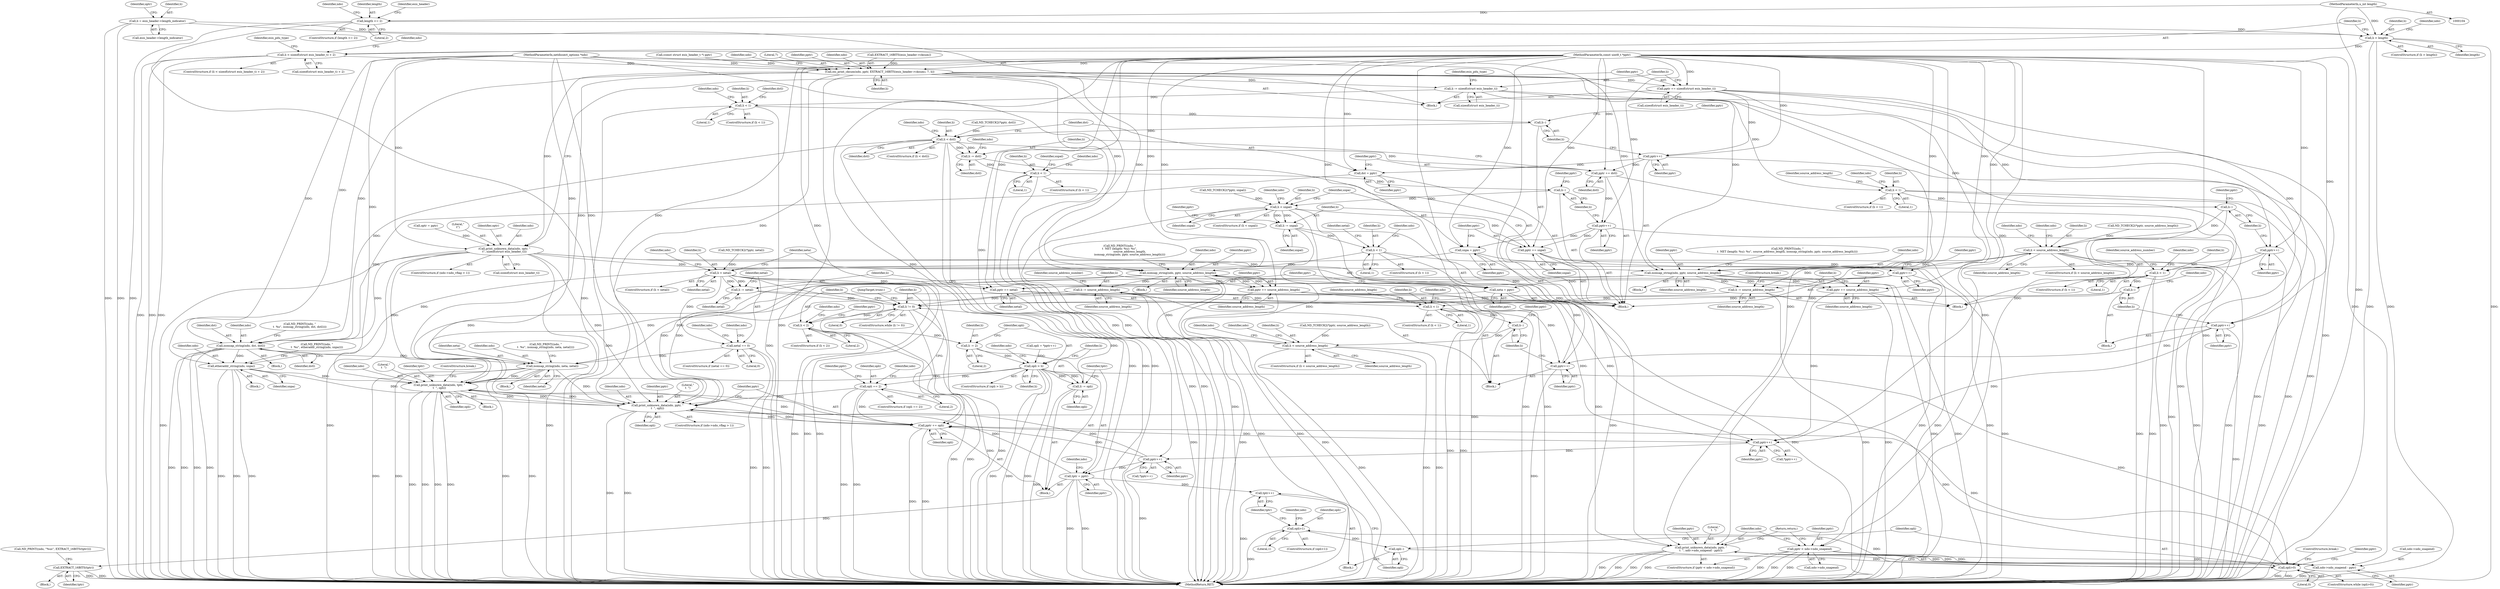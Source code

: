 digraph "1_tcpdump_c177cb3800a9a68d79b2812f0ffcb9479abd6eb8@API" {
"1000202" [label="(Call,li < sizeof(struct esis_header_t) + 2)"];
"1000188" [label="(Call,li > length)"];
"1000147" [label="(Call,li = esis_header->length_indicator)"];
"1000125" [label="(Call,length <= 2)"];
"1000107" [label="(MethodParameterIn,u_int length)"];
"1000310" [label="(Call,osi_print_cksum(ndo, pptr, EXTRACT_16BITS(esis_header->cksum), 7, li))"];
"1000336" [label="(Call,print_unknown_data(ndo, optr, \"\n\t\", sizeof(struct esis_header_t)))"];
"1000410" [label="(Call,isonsap_string(ndo, dst, dstl))"];
"1000509" [label="(Call,etheraddr_string(ndo, snpa))"];
"1000823" [label="(Call,print_unknown_data(ndo, tptr, \"\n\t  \", opli))"];
"1000835" [label="(Call,print_unknown_data(ndo, pptr, \"\n\t  \", opli))"];
"1000840" [label="(Call,pptr += opli)"];
"1000715" [label="(Call,pptr++)"];
"1000720" [label="(Call,pptr++)"];
"1000740" [label="(Call,tptr = pptr)"];
"1000774" [label="(Call,EXTRACT_16BITS(tptr))"];
"1000812" [label="(Call,tptr++)"];
"1000518" [label="(Call,isonsap_string(ndo, neta, netal))"];
"1000598" [label="(Call,isonsap_string(ndo, pptr, source_address_length))"];
"1000602" [label="(Call,pptr += source_address_length)"];
"1000573" [label="(Call,pptr++)"];
"1000605" [label="(Call,li -= source_address_length)"];
"1000560" [label="(Call,li < 1)"];
"1000575" [label="(Call,li--)"];
"1000582" [label="(Call,li < source_address_length)"];
"1000691" [label="(Call,li != 0)"];
"1000699" [label="(Call,li < 2)"];
"1000722" [label="(Call,li -= 2)"];
"1000726" [label="(Call,opli > li)"];
"1000737" [label="(Call,li -= opli)"];
"1000761" [label="(Call,opli == 2)"];
"1000784" [label="(Call,opli>0)"];
"1000805" [label="(Call,opli>1)"];
"1000814" [label="(Call,opli--)"];
"1000655" [label="(Call,isonsap_string(ndo, pptr, source_address_length))"];
"1000659" [label="(Call,pptr += source_address_length)"];
"1000662" [label="(Call,li -= source_address_length)"];
"1000680" [label="(Call,print_unknown_data(ndo, pptr, \"\n\t  \", ndo->ndo_snapend - pptr))"];
"1000342" [label="(Call,pptr += sizeof(struct esis_header_t))"];
"1000378" [label="(Call,pptr++)"];
"1000396" [label="(Call,dst = pptr)"];
"1000399" [label="(Call,pptr += dstl)"];
"1000431" [label="(Call,pptr++)"];
"1000449" [label="(Call,snpa = pptr)"];
"1000452" [label="(Call,pptr += snpal)"];
"1000475" [label="(Call,pptr++)"];
"1000491" [label="(Call,neta = pptr)"];
"1000494" [label="(Call,pptr += netal)"];
"1000541" [label="(Call,pptr++)"];
"1000630" [label="(Call,pptr++)"];
"1000675" [label="(Call,pptr < ndo->ndo_snapend)"];
"1000684" [label="(Call,ndo->ndo_snapend - pptr)"];
"1000346" [label="(Call,li -= sizeof(struct esis_header_t))"];
"1000365" [label="(Call,li < 1)"];
"1000380" [label="(Call,li--)"];
"1000387" [label="(Call,li < dstl)"];
"1000402" [label="(Call,li -= dstl)"];
"1000418" [label="(Call,li < 1)"];
"1000433" [label="(Call,li--)"];
"1000440" [label="(Call,li < snpal)"];
"1000455" [label="(Call,li -= snpal)"];
"1000462" [label="(Call,li < 1)"];
"1000482" [label="(Call,li < netal)"];
"1000497" [label="(Call,li -= netal)"];
"1000501" [label="(Call,netal == 0)"];
"1000528" [label="(Call,li < 1)"];
"1000543" [label="(Call,li--)"];
"1000617" [label="(Call,li < 1)"];
"1000632" [label="(Call,li--)"];
"1000639" [label="(Call,li < source_address_length)"];
"1000481" [label="(ControlStructure,if (li < netal))"];
"1000783" [label="(ControlStructure,while (opli>0))"];
"1000503" [label="(Literal,0)"];
"1000451" [label="(Identifier,pptr)"];
"1000513" [label="(Call,ND_PRINT((ndo, \"\n\t  %s\", isonsap_string(ndo, neta, netal))))"];
"1000664" [label="(Identifier,source_address_length)"];
"1000400" [label="(Identifier,pptr)"];
"1000371" [label="(Identifier,ndo)"];
"1000125" [label="(Call,length <= 2)"];
"1000805" [label="(Call,opli>1)"];
"1000710" [label="(Identifier,pptr)"];
"1000721" [label="(Identifier,pptr)"];
"1000202" [label="(Call,li < sizeof(struct esis_header_t) + 2)"];
"1000598" [label="(Call,isonsap_string(ndo, pptr, source_address_length))"];
"1000538" [label="(Identifier,source_address_number)"];
"1000632" [label="(Call,li--)"];
"1000653" [label="(Block,)"];
"1000420" [label="(Literal,1)"];
"1000816" [label="(ControlStructure,break;)"];
"1000433" [label="(Call,li--)"];
"1000714" [label="(Call,*pptr++)"];
"1000665" [label="(ControlStructure,break;)"];
"1000705" [label="(Identifier,ndo)"];
"1000397" [label="(Identifier,dst)"];
"1000603" [label="(Identifier,pptr)"];
"1000336" [label="(Call,print_unknown_data(ndo, optr, \"\n\t\", sizeof(struct esis_header_t)))"];
"1000492" [label="(Identifier,neta)"];
"1000389" [label="(Identifier,dstl)"];
"1000616" [label="(ControlStructure,if (li < 1))"];
"1000354" [label="(Block,)"];
"1000498" [label="(Identifier,li)"];
"1000769" [label="(Call,ND_PRINT((ndo, \"%us\", EXTRACT_16BITS(tptr))))"];
"1000187" [label="(ControlStructure,if (li > length))"];
"1000432" [label="(Identifier,pptr)"];
"1000541" [label="(Call,pptr++)"];
"1000147" [label="(Call,li = esis_header->length_indicator)"];
"1000231" [label="(Identifier,esis_pdu_type)"];
"1000715" [label="(Call,pptr++)"];
"1000495" [label="(Identifier,pptr)"];
"1000417" [label="(ControlStructure,if (li < 1))"];
"1000827" [label="(Identifier,opli)"];
"1000606" [label="(Identifier,li)"];
"1000510" [label="(Identifier,ndo)"];
"1000836" [label="(Identifier,ndo)"];
"1000784" [label="(Call,opli>0)"];
"1000398" [label="(Identifier,pptr)"];
"1000839" [label="(Identifier,opli)"];
"1000457" [label="(Identifier,snpal)"];
"1000515" [label="(Identifier,ndo)"];
"1000636" [label="(Identifier,pptr)"];
"1000689" [label="(Return,return;)"];
"1000640" [label="(Identifier,li)"];
"1000685" [label="(Call,ndo->ndo_snapend)"];
"1000203" [label="(Identifier,li)"];
"1000845" [label="(MethodReturn,RET)"];
"1000449" [label="(Call,snpa = pptr)"];
"1000824" [label="(Identifier,ndo)"];
"1000591" [label="(Call,ND_PRINT((ndo, \"\n\t  NET (length: %u): %s\",\n                       source_address_length,\n                       isonsap_string(ndo, pptr, source_address_length))))"];
"1000588" [label="(Identifier,ndo)"];
"1000599" [label="(Identifier,ndo)"];
"1000774" [label="(Call,EXTRACT_16BITS(tptr))"];
"1000725" [label="(ControlStructure,if (opli > li))"];
"1000790" [label="(Identifier,pptr)"];
"1000190" [label="(Identifier,length)"];
"1000738" [label="(Identifier,li)"];
"1000386" [label="(ControlStructure,if (li < dstl))"];
"1000140" [label="(Identifier,esis_header)"];
"1000658" [label="(Identifier,source_address_length)"];
"1000506" [label="(Identifier,ndo)"];
"1000339" [label="(Literal,\"\n\t\")"];
"1000638" [label="(ControlStructure,if (li < source_address_length))"];
"1000318" [label="(Identifier,li)"];
"1000507" [label="(Block,)"];
"1000342" [label="(Call,pptr += sizeof(struct esis_header_t))"];
"1000312" [label="(Identifier,pptr)"];
"1000657" [label="(Identifier,pptr)"];
"1000456" [label="(Identifier,li)"];
"1000694" [label="(Block,)"];
"1000593" [label="(Identifier,ndo)"];
"1000106" [label="(MethodParameterIn,const uint8_t *pptr)"];
"1000659" [label="(Call,pptr += source_address_length)"];
"1000460" [label="(Identifier,pptr)"];
"1000516" [label="(Block,)"];
"1000772" [label="(Block,)"];
"1000534" [label="(Identifier,ndo)"];
"1000826" [label="(Literal,\"\n\t  \")"];
"1000596" [label="(Block,)"];
"1000189" [label="(Identifier,li)"];
"1000813" [label="(Identifier,tptr)"];
"1000494" [label="(Call,pptr += netal)"];
"1000662" [label="(Call,li -= source_address_length)"];
"1000843" [label="(JumpTarget,trunc:)"];
"1000674" [label="(ControlStructure,if (pptr < ndo->ndo_snapend))"];
"1000404" [label="(Identifier,dstl)"];
"1000518" [label="(Call,isonsap_string(ndo, neta, netal))"];
"1000511" [label="(Identifier,snpa)"];
"1000346" [label="(Call,li -= sizeof(struct esis_header_t))"];
"1000719" [label="(Call,*pptr++)"];
"1000579" [label="(Identifier,pptr)"];
"1000722" [label="(Call,li -= 2)"];
"1000453" [label="(Identifier,pptr)"];
"1000493" [label="(Identifier,pptr)"];
"1000761" [label="(Call,opli == 2)"];
"1000365" [label="(Call,li < 1)"];
"1000337" [label="(Identifier,ndo)"];
"1000698" [label="(ControlStructure,if (li < 2))"];
"1000842" [label="(Identifier,opli)"];
"1000547" [label="(Identifier,ndo)"];
"1000623" [label="(Identifier,ndo)"];
"1000152" [label="(Call,optr = pptr)"];
"1000634" [label="(Call,ND_TCHECK2(*pptr, source_address_length))"];
"1000561" [label="(Identifier,li)"];
"1000384" [label="(Identifier,pptr)"];
"1000410" [label="(Call,isonsap_string(ndo, dst, dstl))"];
"1000605" [label="(Call,li -= source_address_length)"];
"1000573" [label="(Call,pptr++)"];
"1000760" [label="(ControlStructure,if (opli == 2))"];
"1000737" [label="(Call,li -= opli)"];
"1000311" [label="(Identifier,ndo)"];
"1000810" [label="(Identifier,ndo)"];
"1000699" [label="(Call,li < 2)"];
"1000562" [label="(Literal,1)"];
"1000330" [label="(ControlStructure,if (ndo->ndo_vflag > 1))"];
"1000812" [label="(Call,tptr++)"];
"1000401" [label="(Identifier,dstl)"];
"1000393" [label="(Identifier,ndo)"];
"1000435" [label="(Call,ND_TCHECK2(*pptr, snpal))"];
"1000455" [label="(Call,li -= snpal)"];
"1000194" [label="(Identifier,ndo)"];
"1000723" [label="(Identifier,li)"];
"1000575" [label="(Call,li--)"];
"1000543" [label="(Call,li--)"];
"1000779" [label="(Identifier,ndo)"];
"1000559" [label="(ControlStructure,if (li < 1))"];
"1000630" [label="(Call,pptr++)"];
"1000684" [label="(Call,ndo->ndo_snapend - pptr)"];
"1000807" [label="(Literal,1)"];
"1000609" [label="(Identifier,source_address_number)"];
"1000412" [label="(Identifier,dst)"];
"1000450" [label="(Identifier,snpa)"];
"1000837" [label="(Identifier,pptr)"];
"1000786" [label="(Literal,0)"];
"1000344" [label="(Call,sizeof(struct esis_header_t))"];
"1000680" [label="(Call,print_unknown_data(ndo, pptr, \"\n\t  \", ndo->ndo_snapend - pptr))"];
"1000388" [label="(Identifier,li)"];
"1000442" [label="(Identifier,snpal)"];
"1000446" [label="(Identifier,ndo)"];
"1000408" [label="(Block,)"];
"1000347" [label="(Identifier,li)"];
"1000381" [label="(Identifier,li)"];
"1000107" [label="(MethodParameterIn,u_int length)"];
"1000631" [label="(Identifier,pptr)"];
"1000716" [label="(Identifier,pptr)"];
"1000529" [label="(Identifier,li)"];
"1000396" [label="(Call,dst = pptr)"];
"1000343" [label="(Identifier,pptr)"];
"1000661" [label="(Identifier,source_address_length)"];
"1000521" [label="(Identifier,netal)"];
"1000663" [label="(Identifier,li)"];
"1000633" [label="(Identifier,li)"];
"1000527" [label="(ControlStructure,if (li < 1))"];
"1000105" [label="(MethodParameterIn,netdissect_options *ndo)"];
"1000581" [label="(ControlStructure,if (li < source_address_length))"];
"1000600" [label="(Identifier,pptr)"];
"1000726" [label="(Call,opli > li)"];
"1000601" [label="(Identifier,source_address_length)"];
"1000700" [label="(Identifier,li)"];
"1000366" [label="(Identifier,li)"];
"1000584" [label="(Identifier,source_address_length)"];
"1000785" [label="(Identifier,opli)"];
"1000835" [label="(Call,print_unknown_data(ndo, pptr, \"\n\t  \", opli))"];
"1000131" [label="(Identifier,ndo)"];
"1000602" [label="(Call,pptr += source_address_length)"];
"1000476" [label="(Identifier,pptr)"];
"1000660" [label="(Identifier,pptr)"];
"1000806" [label="(Identifier,opli)"];
"1000682" [label="(Identifier,pptr)"];
"1000617" [label="(Call,li < 1)"];
"1000645" [label="(Identifier,ndo)"];
"1000411" [label="(Identifier,ndo)"];
"1000313" [label="(Call,EXTRACT_16BITS(esis_header->cksum))"];
"1000583" [label="(Identifier,li)"];
"1000348" [label="(Call,sizeof(struct esis_header_t))"];
"1000767" [label="(Identifier,pptr)"];
"1000814" [label="(Call,opli--)"];
"1000201" [label="(ControlStructure,if (li < sizeof(struct esis_header_t) + 2))"];
"1000204" [label="(Call,sizeof(struct esis_header_t) + 2)"];
"1000497" [label="(Call,li -= netal)"];
"1000502" [label="(Identifier,netal)"];
"1000520" [label="(Identifier,neta)"];
"1000758" [label="(Block,)"];
"1000310" [label="(Call,osi_print_cksum(ndo, pptr, EXTRACT_16BITS(esis_header->cksum), 7, li))"];
"1000607" [label="(Identifier,source_address_length)"];
"1000693" [label="(Literal,0)"];
"1000577" [label="(Call,ND_TCHECK2(*pptr, source_address_length))"];
"1000375" [label="(Identifier,dstl)"];
"1000141" [label="(Call,(const struct esis_header_t *) pptr)"];
"1000452" [label="(Call,pptr += snpal)"];
"1000188" [label="(Call,li > length)"];
"1000815" [label="(Identifier,opli)"];
"1000403" [label="(Identifier,li)"];
"1000454" [label="(Identifier,snpal)"];
"1000440" [label="(Call,li < snpal)"];
"1000378" [label="(Call,pptr++)"];
"1000618" [label="(Identifier,li)"];
"1000148" [label="(Identifier,li)"];
"1000501" [label="(Call,netal == 0)"];
"1000542" [label="(Identifier,pptr)"];
"1000675" [label="(Call,pptr < ndo->ndo_snapend)"];
"1000741" [label="(Identifier,tptr)"];
"1000351" [label="(Identifier,esis_pdu_type)"];
"1000823" [label="(Call,print_unknown_data(ndo, tptr, \"\n\t  \", opli))"];
"1000604" [label="(Identifier,source_address_length)"];
"1000364" [label="(ControlStructure,if (li < 1))"];
"1000555" [label="(Block,)"];
"1000650" [label="(Identifier,ndo)"];
"1000124" [label="(ControlStructure,if (length <= 2))"];
"1000463" [label="(Identifier,li)"];
"1000428" [label="(Identifier,snpal)"];
"1000641" [label="(Identifier,source_address_length)"];
"1000740" [label="(Call,tptr = pptr)"];
"1000434" [label="(Identifier,li)"];
"1000745" [label="(Identifier,ndo)"];
"1000321" [label="(Identifier,ndo)"];
"1000566" [label="(Identifier,ndo)"];
"1000402" [label="(Call,li -= dstl)"];
"1000399" [label="(Call,pptr += dstl)"];
"1000530" [label="(Literal,1)"];
"1000627" [label="(Identifier,source_address_length)"];
"1000727" [label="(Identifier,opli)"];
"1000544" [label="(Identifier,li)"];
"1000570" [label="(Identifier,source_address_length)"];
"1000841" [label="(Identifier,pptr)"];
"1000825" [label="(Identifier,tptr)"];
"1000387" [label="(Call,li < dstl)"];
"1000424" [label="(Identifier,ndo)"];
"1000468" [label="(Identifier,ndo)"];
"1000211" [label="(Identifier,ndo)"];
"1000367" [label="(Literal,1)"];
"1000418" [label="(Call,li < 1)"];
"1000437" [label="(Identifier,pptr)"];
"1000475" [label="(Call,pptr++)"];
"1000352" [label="(Block,)"];
"1000655" [label="(Call,isonsap_string(ndo, pptr, source_address_length))"];
"1000484" [label="(Identifier,netal)"];
"1000732" [label="(Identifier,ndo)"];
"1000472" [label="(Identifier,netal)"];
"1000519" [label="(Identifier,ndo)"];
"1000413" [label="(Identifier,dstl)"];
"1000739" [label="(Identifier,opli)"];
"1000108" [label="(Block,)"];
"1000491" [label="(Call,neta = pptr)"];
"1000692" [label="(Identifier,li)"];
"1000317" [label="(Literal,7)"];
"1000720" [label="(Call,pptr++)"];
"1000775" [label="(Identifier,tptr)"];
"1000560" [label="(Call,li < 1)"];
"1000728" [label="(Identifier,li)"];
"1000787" [label="(Block,)"];
"1000677" [label="(Call,ndo->ndo_snapend)"];
"1000379" [label="(Identifier,pptr)"];
"1000126" [label="(Identifier,length)"];
"1000612" [label="(Block,)"];
"1000153" [label="(Identifier,optr)"];
"1000804" [label="(ControlStructure,if (opli>1))"];
"1000681" [label="(Identifier,ndo)"];
"1000382" [label="(Call,ND_TCHECK2(*pptr, dstl))"];
"1000340" [label="(Call,sizeof(struct esis_header_t))"];
"1000500" [label="(ControlStructure,if (netal == 0))"];
"1000582" [label="(Call,li < source_address_length)"];
"1000338" [label="(Identifier,optr)"];
"1000840" [label="(Call,pptr += opli)"];
"1000574" [label="(Identifier,pptr)"];
"1000690" [label="(ControlStructure,while (li != 0))"];
"1000828" [label="(ControlStructure,break;)"];
"1000763" [label="(Literal,2)"];
"1000762" [label="(Identifier,opli)"];
"1000639" [label="(Call,li < source_address_length)"];
"1000483" [label="(Identifier,li)"];
"1000619" [label="(Literal,1)"];
"1000419" [label="(Identifier,li)"];
"1000648" [label="(Call,ND_PRINT((ndo, \"\n\t  NET (length: %u): %s\", source_address_length, isonsap_string(ndo, pptr, source_address_length))))"];
"1000380" [label="(Call,li--)"];
"1000509" [label="(Call,etheraddr_string(ndo, snpa))"];
"1000742" [label="(Identifier,pptr)"];
"1000683" [label="(Literal,\"\n\t  \")"];
"1000829" [label="(ControlStructure,if (ndo->ndo_vflag > 1))"];
"1000676" [label="(Identifier,pptr)"];
"1000407" [label="(Identifier,ndo)"];
"1000431" [label="(Call,pptr++)"];
"1000439" [label="(ControlStructure,if (li < snpal))"];
"1000441" [label="(Identifier,li)"];
"1000691" [label="(Call,li != 0)"];
"1000482" [label="(Call,li < netal)"];
"1000461" [label="(ControlStructure,if (li < 1))"];
"1000701" [label="(Literal,2)"];
"1000504" [label="(Call,ND_PRINT((ndo, \"\n\t  %s\", etheraddr_string(ndo, snpa))))"];
"1000405" [label="(Call,ND_PRINT((ndo, \"\n\t  %s\", isonsap_string(ndo, dst, dstl))))"];
"1000528" [label="(Call,li < 1)"];
"1000149" [label="(Call,esis_header->length_indicator)"];
"1000576" [label="(Identifier,li)"];
"1000479" [label="(Identifier,pptr)"];
"1000499" [label="(Identifier,netal)"];
"1000656" [label="(Identifier,ndo)"];
"1000688" [label="(Identifier,pptr)"];
"1000496" [label="(Identifier,netal)"];
"1000477" [label="(Call,ND_TCHECK2(*pptr, netal))"];
"1000464" [label="(Literal,1)"];
"1000488" [label="(Identifier,ndo)"];
"1000724" [label="(Literal,2)"];
"1000127" [label="(Literal,2)"];
"1000838" [label="(Literal,\"\n\t  \")"];
"1000462" [label="(Call,li < 1)"];
"1000717" [label="(Call,opli = *pptr++)"];
"1000202" -> "1000201"  [label="AST: "];
"1000202" -> "1000204"  [label="CFG: "];
"1000203" -> "1000202"  [label="AST: "];
"1000204" -> "1000202"  [label="AST: "];
"1000211" -> "1000202"  [label="CFG: "];
"1000231" -> "1000202"  [label="CFG: "];
"1000202" -> "1000845"  [label="DDG: "];
"1000202" -> "1000845"  [label="DDG: "];
"1000202" -> "1000845"  [label="DDG: "];
"1000188" -> "1000202"  [label="DDG: "];
"1000202" -> "1000310"  [label="DDG: "];
"1000188" -> "1000187"  [label="AST: "];
"1000188" -> "1000190"  [label="CFG: "];
"1000189" -> "1000188"  [label="AST: "];
"1000190" -> "1000188"  [label="AST: "];
"1000194" -> "1000188"  [label="CFG: "];
"1000203" -> "1000188"  [label="CFG: "];
"1000188" -> "1000845"  [label="DDG: "];
"1000188" -> "1000845"  [label="DDG: "];
"1000188" -> "1000845"  [label="DDG: "];
"1000147" -> "1000188"  [label="DDG: "];
"1000125" -> "1000188"  [label="DDG: "];
"1000107" -> "1000188"  [label="DDG: "];
"1000147" -> "1000108"  [label="AST: "];
"1000147" -> "1000149"  [label="CFG: "];
"1000148" -> "1000147"  [label="AST: "];
"1000149" -> "1000147"  [label="AST: "];
"1000153" -> "1000147"  [label="CFG: "];
"1000147" -> "1000845"  [label="DDG: "];
"1000147" -> "1000845"  [label="DDG: "];
"1000125" -> "1000124"  [label="AST: "];
"1000125" -> "1000127"  [label="CFG: "];
"1000126" -> "1000125"  [label="AST: "];
"1000127" -> "1000125"  [label="AST: "];
"1000131" -> "1000125"  [label="CFG: "];
"1000140" -> "1000125"  [label="CFG: "];
"1000125" -> "1000845"  [label="DDG: "];
"1000125" -> "1000845"  [label="DDG: "];
"1000107" -> "1000125"  [label="DDG: "];
"1000107" -> "1000104"  [label="AST: "];
"1000107" -> "1000845"  [label="DDG: "];
"1000310" -> "1000108"  [label="AST: "];
"1000310" -> "1000318"  [label="CFG: "];
"1000311" -> "1000310"  [label="AST: "];
"1000312" -> "1000310"  [label="AST: "];
"1000313" -> "1000310"  [label="AST: "];
"1000317" -> "1000310"  [label="AST: "];
"1000318" -> "1000310"  [label="AST: "];
"1000321" -> "1000310"  [label="CFG: "];
"1000310" -> "1000845"  [label="DDG: "];
"1000310" -> "1000845"  [label="DDG: "];
"1000310" -> "1000845"  [label="DDG: "];
"1000105" -> "1000310"  [label="DDG: "];
"1000106" -> "1000310"  [label="DDG: "];
"1000141" -> "1000310"  [label="DDG: "];
"1000313" -> "1000310"  [label="DDG: "];
"1000310" -> "1000336"  [label="DDG: "];
"1000310" -> "1000342"  [label="DDG: "];
"1000310" -> "1000346"  [label="DDG: "];
"1000310" -> "1000410"  [label="DDG: "];
"1000310" -> "1000598"  [label="DDG: "];
"1000310" -> "1000655"  [label="DDG: "];
"1000310" -> "1000680"  [label="DDG: "];
"1000310" -> "1000823"  [label="DDG: "];
"1000310" -> "1000835"  [label="DDG: "];
"1000336" -> "1000330"  [label="AST: "];
"1000336" -> "1000340"  [label="CFG: "];
"1000337" -> "1000336"  [label="AST: "];
"1000338" -> "1000336"  [label="AST: "];
"1000339" -> "1000336"  [label="AST: "];
"1000340" -> "1000336"  [label="AST: "];
"1000343" -> "1000336"  [label="CFG: "];
"1000336" -> "1000845"  [label="DDG: "];
"1000336" -> "1000845"  [label="DDG: "];
"1000336" -> "1000845"  [label="DDG: "];
"1000105" -> "1000336"  [label="DDG: "];
"1000152" -> "1000336"  [label="DDG: "];
"1000336" -> "1000410"  [label="DDG: "];
"1000336" -> "1000598"  [label="DDG: "];
"1000336" -> "1000655"  [label="DDG: "];
"1000336" -> "1000680"  [label="DDG: "];
"1000336" -> "1000823"  [label="DDG: "];
"1000336" -> "1000835"  [label="DDG: "];
"1000410" -> "1000408"  [label="AST: "];
"1000410" -> "1000413"  [label="CFG: "];
"1000411" -> "1000410"  [label="AST: "];
"1000412" -> "1000410"  [label="AST: "];
"1000413" -> "1000410"  [label="AST: "];
"1000405" -> "1000410"  [label="CFG: "];
"1000410" -> "1000845"  [label="DDG: "];
"1000410" -> "1000845"  [label="DDG: "];
"1000410" -> "1000845"  [label="DDG: "];
"1000410" -> "1000845"  [label="DDG: "];
"1000105" -> "1000410"  [label="DDG: "];
"1000396" -> "1000410"  [label="DDG: "];
"1000387" -> "1000410"  [label="DDG: "];
"1000410" -> "1000509"  [label="DDG: "];
"1000410" -> "1000518"  [label="DDG: "];
"1000509" -> "1000507"  [label="AST: "];
"1000509" -> "1000511"  [label="CFG: "];
"1000510" -> "1000509"  [label="AST: "];
"1000511" -> "1000509"  [label="AST: "];
"1000504" -> "1000509"  [label="CFG: "];
"1000509" -> "1000845"  [label="DDG: "];
"1000509" -> "1000845"  [label="DDG: "];
"1000509" -> "1000845"  [label="DDG: "];
"1000105" -> "1000509"  [label="DDG: "];
"1000449" -> "1000509"  [label="DDG: "];
"1000509" -> "1000823"  [label="DDG: "];
"1000509" -> "1000835"  [label="DDG: "];
"1000823" -> "1000758"  [label="AST: "];
"1000823" -> "1000827"  [label="CFG: "];
"1000824" -> "1000823"  [label="AST: "];
"1000825" -> "1000823"  [label="AST: "];
"1000826" -> "1000823"  [label="AST: "];
"1000827" -> "1000823"  [label="AST: "];
"1000828" -> "1000823"  [label="CFG: "];
"1000823" -> "1000845"  [label="DDG: "];
"1000823" -> "1000845"  [label="DDG: "];
"1000823" -> "1000845"  [label="DDG: "];
"1000823" -> "1000845"  [label="DDG: "];
"1000655" -> "1000823"  [label="DDG: "];
"1000598" -> "1000823"  [label="DDG: "];
"1000518" -> "1000823"  [label="DDG: "];
"1000835" -> "1000823"  [label="DDG: "];
"1000105" -> "1000823"  [label="DDG: "];
"1000740" -> "1000823"  [label="DDG: "];
"1000726" -> "1000823"  [label="DDG: "];
"1000823" -> "1000835"  [label="DDG: "];
"1000823" -> "1000835"  [label="DDG: "];
"1000823" -> "1000840"  [label="DDG: "];
"1000835" -> "1000829"  [label="AST: "];
"1000835" -> "1000839"  [label="CFG: "];
"1000836" -> "1000835"  [label="AST: "];
"1000837" -> "1000835"  [label="AST: "];
"1000838" -> "1000835"  [label="AST: "];
"1000839" -> "1000835"  [label="AST: "];
"1000841" -> "1000835"  [label="CFG: "];
"1000835" -> "1000845"  [label="DDG: "];
"1000835" -> "1000845"  [label="DDG: "];
"1000655" -> "1000835"  [label="DDG: "];
"1000598" -> "1000835"  [label="DDG: "];
"1000518" -> "1000835"  [label="DDG: "];
"1000105" -> "1000835"  [label="DDG: "];
"1000106" -> "1000835"  [label="DDG: "];
"1000720" -> "1000835"  [label="DDG: "];
"1000784" -> "1000835"  [label="DDG: "];
"1000761" -> "1000835"  [label="DDG: "];
"1000835" -> "1000840"  [label="DDG: "];
"1000835" -> "1000840"  [label="DDG: "];
"1000840" -> "1000694"  [label="AST: "];
"1000840" -> "1000842"  [label="CFG: "];
"1000841" -> "1000840"  [label="AST: "];
"1000842" -> "1000840"  [label="AST: "];
"1000692" -> "1000840"  [label="CFG: "];
"1000840" -> "1000845"  [label="DDG: "];
"1000840" -> "1000845"  [label="DDG: "];
"1000840" -> "1000715"  [label="DDG: "];
"1000784" -> "1000840"  [label="DDG: "];
"1000761" -> "1000840"  [label="DDG: "];
"1000106" -> "1000840"  [label="DDG: "];
"1000720" -> "1000840"  [label="DDG: "];
"1000715" -> "1000714"  [label="AST: "];
"1000715" -> "1000716"  [label="CFG: "];
"1000716" -> "1000715"  [label="AST: "];
"1000714" -> "1000715"  [label="CFG: "];
"1000659" -> "1000715"  [label="DDG: "];
"1000494" -> "1000715"  [label="DDG: "];
"1000541" -> "1000715"  [label="DDG: "];
"1000602" -> "1000715"  [label="DDG: "];
"1000106" -> "1000715"  [label="DDG: "];
"1000715" -> "1000720"  [label="DDG: "];
"1000720" -> "1000719"  [label="AST: "];
"1000720" -> "1000721"  [label="CFG: "];
"1000721" -> "1000720"  [label="AST: "];
"1000719" -> "1000720"  [label="CFG: "];
"1000720" -> "1000845"  [label="DDG: "];
"1000106" -> "1000720"  [label="DDG: "];
"1000720" -> "1000740"  [label="DDG: "];
"1000740" -> "1000694"  [label="AST: "];
"1000740" -> "1000742"  [label="CFG: "];
"1000741" -> "1000740"  [label="AST: "];
"1000742" -> "1000740"  [label="AST: "];
"1000745" -> "1000740"  [label="CFG: "];
"1000740" -> "1000845"  [label="DDG: "];
"1000740" -> "1000845"  [label="DDG: "];
"1000106" -> "1000740"  [label="DDG: "];
"1000740" -> "1000774"  [label="DDG: "];
"1000740" -> "1000812"  [label="DDG: "];
"1000774" -> "1000772"  [label="AST: "];
"1000774" -> "1000775"  [label="CFG: "];
"1000775" -> "1000774"  [label="AST: "];
"1000769" -> "1000774"  [label="CFG: "];
"1000774" -> "1000845"  [label="DDG: "];
"1000774" -> "1000845"  [label="DDG: "];
"1000812" -> "1000787"  [label="AST: "];
"1000812" -> "1000813"  [label="CFG: "];
"1000813" -> "1000812"  [label="AST: "];
"1000815" -> "1000812"  [label="CFG: "];
"1000812" -> "1000845"  [label="DDG: "];
"1000518" -> "1000516"  [label="AST: "];
"1000518" -> "1000521"  [label="CFG: "];
"1000519" -> "1000518"  [label="AST: "];
"1000520" -> "1000518"  [label="AST: "];
"1000521" -> "1000518"  [label="AST: "];
"1000513" -> "1000518"  [label="CFG: "];
"1000518" -> "1000845"  [label="DDG: "];
"1000518" -> "1000845"  [label="DDG: "];
"1000518" -> "1000845"  [label="DDG: "];
"1000518" -> "1000845"  [label="DDG: "];
"1000105" -> "1000518"  [label="DDG: "];
"1000491" -> "1000518"  [label="DDG: "];
"1000501" -> "1000518"  [label="DDG: "];
"1000598" -> "1000596"  [label="AST: "];
"1000598" -> "1000601"  [label="CFG: "];
"1000599" -> "1000598"  [label="AST: "];
"1000600" -> "1000598"  [label="AST: "];
"1000601" -> "1000598"  [label="AST: "];
"1000591" -> "1000598"  [label="CFG: "];
"1000598" -> "1000845"  [label="DDG: "];
"1000598" -> "1000845"  [label="DDG: "];
"1000105" -> "1000598"  [label="DDG: "];
"1000573" -> "1000598"  [label="DDG: "];
"1000106" -> "1000598"  [label="DDG: "];
"1000582" -> "1000598"  [label="DDG: "];
"1000598" -> "1000602"  [label="DDG: "];
"1000598" -> "1000602"  [label="DDG: "];
"1000598" -> "1000605"  [label="DDG: "];
"1000602" -> "1000555"  [label="AST: "];
"1000602" -> "1000604"  [label="CFG: "];
"1000603" -> "1000602"  [label="AST: "];
"1000604" -> "1000602"  [label="AST: "];
"1000606" -> "1000602"  [label="CFG: "];
"1000602" -> "1000845"  [label="DDG: "];
"1000602" -> "1000573"  [label="DDG: "];
"1000106" -> "1000602"  [label="DDG: "];
"1000573" -> "1000555"  [label="AST: "];
"1000573" -> "1000574"  [label="CFG: "];
"1000574" -> "1000573"  [label="AST: "];
"1000576" -> "1000573"  [label="CFG: "];
"1000573" -> "1000845"  [label="DDG: "];
"1000541" -> "1000573"  [label="DDG: "];
"1000106" -> "1000573"  [label="DDG: "];
"1000605" -> "1000555"  [label="AST: "];
"1000605" -> "1000607"  [label="CFG: "];
"1000606" -> "1000605"  [label="AST: "];
"1000607" -> "1000605"  [label="AST: "];
"1000609" -> "1000605"  [label="CFG: "];
"1000605" -> "1000845"  [label="DDG: "];
"1000605" -> "1000560"  [label="DDG: "];
"1000582" -> "1000605"  [label="DDG: "];
"1000605" -> "1000691"  [label="DDG: "];
"1000560" -> "1000559"  [label="AST: "];
"1000560" -> "1000562"  [label="CFG: "];
"1000561" -> "1000560"  [label="AST: "];
"1000562" -> "1000560"  [label="AST: "];
"1000566" -> "1000560"  [label="CFG: "];
"1000570" -> "1000560"  [label="CFG: "];
"1000560" -> "1000845"  [label="DDG: "];
"1000560" -> "1000845"  [label="DDG: "];
"1000543" -> "1000560"  [label="DDG: "];
"1000560" -> "1000575"  [label="DDG: "];
"1000575" -> "1000555"  [label="AST: "];
"1000575" -> "1000576"  [label="CFG: "];
"1000576" -> "1000575"  [label="AST: "];
"1000579" -> "1000575"  [label="CFG: "];
"1000575" -> "1000582"  [label="DDG: "];
"1000582" -> "1000581"  [label="AST: "];
"1000582" -> "1000584"  [label="CFG: "];
"1000583" -> "1000582"  [label="AST: "];
"1000584" -> "1000582"  [label="AST: "];
"1000588" -> "1000582"  [label="CFG: "];
"1000593" -> "1000582"  [label="CFG: "];
"1000582" -> "1000845"  [label="DDG: "];
"1000582" -> "1000845"  [label="DDG: "];
"1000582" -> "1000845"  [label="DDG: "];
"1000577" -> "1000582"  [label="DDG: "];
"1000691" -> "1000690"  [label="AST: "];
"1000691" -> "1000693"  [label="CFG: "];
"1000692" -> "1000691"  [label="AST: "];
"1000693" -> "1000691"  [label="AST: "];
"1000700" -> "1000691"  [label="CFG: "];
"1000843" -> "1000691"  [label="CFG: "];
"1000691" -> "1000845"  [label="DDG: "];
"1000691" -> "1000845"  [label="DDG: "];
"1000662" -> "1000691"  [label="DDG: "];
"1000497" -> "1000691"  [label="DDG: "];
"1000737" -> "1000691"  [label="DDG: "];
"1000543" -> "1000691"  [label="DDG: "];
"1000691" -> "1000699"  [label="DDG: "];
"1000699" -> "1000698"  [label="AST: "];
"1000699" -> "1000701"  [label="CFG: "];
"1000700" -> "1000699"  [label="AST: "];
"1000701" -> "1000699"  [label="AST: "];
"1000705" -> "1000699"  [label="CFG: "];
"1000710" -> "1000699"  [label="CFG: "];
"1000699" -> "1000845"  [label="DDG: "];
"1000699" -> "1000845"  [label="DDG: "];
"1000699" -> "1000722"  [label="DDG: "];
"1000722" -> "1000694"  [label="AST: "];
"1000722" -> "1000724"  [label="CFG: "];
"1000723" -> "1000722"  [label="AST: "];
"1000724" -> "1000722"  [label="AST: "];
"1000727" -> "1000722"  [label="CFG: "];
"1000722" -> "1000726"  [label="DDG: "];
"1000726" -> "1000725"  [label="AST: "];
"1000726" -> "1000728"  [label="CFG: "];
"1000727" -> "1000726"  [label="AST: "];
"1000728" -> "1000726"  [label="AST: "];
"1000732" -> "1000726"  [label="CFG: "];
"1000738" -> "1000726"  [label="CFG: "];
"1000726" -> "1000845"  [label="DDG: "];
"1000726" -> "1000845"  [label="DDG: "];
"1000726" -> "1000845"  [label="DDG: "];
"1000717" -> "1000726"  [label="DDG: "];
"1000726" -> "1000737"  [label="DDG: "];
"1000726" -> "1000737"  [label="DDG: "];
"1000726" -> "1000761"  [label="DDG: "];
"1000726" -> "1000784"  [label="DDG: "];
"1000737" -> "1000694"  [label="AST: "];
"1000737" -> "1000739"  [label="CFG: "];
"1000738" -> "1000737"  [label="AST: "];
"1000739" -> "1000737"  [label="AST: "];
"1000741" -> "1000737"  [label="CFG: "];
"1000737" -> "1000845"  [label="DDG: "];
"1000761" -> "1000760"  [label="AST: "];
"1000761" -> "1000763"  [label="CFG: "];
"1000762" -> "1000761"  [label="AST: "];
"1000763" -> "1000761"  [label="AST: "];
"1000767" -> "1000761"  [label="CFG: "];
"1000779" -> "1000761"  [label="CFG: "];
"1000761" -> "1000845"  [label="DDG: "];
"1000761" -> "1000845"  [label="DDG: "];
"1000784" -> "1000783"  [label="AST: "];
"1000784" -> "1000786"  [label="CFG: "];
"1000785" -> "1000784"  [label="AST: "];
"1000786" -> "1000784"  [label="AST: "];
"1000790" -> "1000784"  [label="CFG: "];
"1000816" -> "1000784"  [label="CFG: "];
"1000784" -> "1000845"  [label="DDG: "];
"1000784" -> "1000845"  [label="DDG: "];
"1000814" -> "1000784"  [label="DDG: "];
"1000784" -> "1000805"  [label="DDG: "];
"1000805" -> "1000804"  [label="AST: "];
"1000805" -> "1000807"  [label="CFG: "];
"1000806" -> "1000805"  [label="AST: "];
"1000807" -> "1000805"  [label="AST: "];
"1000810" -> "1000805"  [label="CFG: "];
"1000813" -> "1000805"  [label="CFG: "];
"1000805" -> "1000845"  [label="DDG: "];
"1000805" -> "1000814"  [label="DDG: "];
"1000814" -> "1000787"  [label="AST: "];
"1000814" -> "1000815"  [label="CFG: "];
"1000815" -> "1000814"  [label="AST: "];
"1000785" -> "1000814"  [label="CFG: "];
"1000655" -> "1000653"  [label="AST: "];
"1000655" -> "1000658"  [label="CFG: "];
"1000656" -> "1000655"  [label="AST: "];
"1000657" -> "1000655"  [label="AST: "];
"1000658" -> "1000655"  [label="AST: "];
"1000648" -> "1000655"  [label="CFG: "];
"1000655" -> "1000845"  [label="DDG: "];
"1000655" -> "1000845"  [label="DDG: "];
"1000105" -> "1000655"  [label="DDG: "];
"1000630" -> "1000655"  [label="DDG: "];
"1000106" -> "1000655"  [label="DDG: "];
"1000639" -> "1000655"  [label="DDG: "];
"1000655" -> "1000659"  [label="DDG: "];
"1000655" -> "1000659"  [label="DDG: "];
"1000655" -> "1000662"  [label="DDG: "];
"1000659" -> "1000612"  [label="AST: "];
"1000659" -> "1000661"  [label="CFG: "];
"1000660" -> "1000659"  [label="AST: "];
"1000661" -> "1000659"  [label="AST: "];
"1000663" -> "1000659"  [label="CFG: "];
"1000659" -> "1000845"  [label="DDG: "];
"1000106" -> "1000659"  [label="DDG: "];
"1000662" -> "1000612"  [label="AST: "];
"1000662" -> "1000664"  [label="CFG: "];
"1000663" -> "1000662"  [label="AST: "];
"1000664" -> "1000662"  [label="AST: "];
"1000665" -> "1000662"  [label="CFG: "];
"1000662" -> "1000845"  [label="DDG: "];
"1000639" -> "1000662"  [label="DDG: "];
"1000680" -> "1000674"  [label="AST: "];
"1000680" -> "1000684"  [label="CFG: "];
"1000681" -> "1000680"  [label="AST: "];
"1000682" -> "1000680"  [label="AST: "];
"1000683" -> "1000680"  [label="AST: "];
"1000684" -> "1000680"  [label="AST: "];
"1000689" -> "1000680"  [label="CFG: "];
"1000680" -> "1000845"  [label="DDG: "];
"1000680" -> "1000845"  [label="DDG: "];
"1000680" -> "1000845"  [label="DDG: "];
"1000680" -> "1000845"  [label="DDG: "];
"1000105" -> "1000680"  [label="DDG: "];
"1000684" -> "1000680"  [label="DDG: "];
"1000684" -> "1000680"  [label="DDG: "];
"1000106" -> "1000680"  [label="DDG: "];
"1000342" -> "1000108"  [label="AST: "];
"1000342" -> "1000344"  [label="CFG: "];
"1000343" -> "1000342"  [label="AST: "];
"1000344" -> "1000342"  [label="AST: "];
"1000347" -> "1000342"  [label="CFG: "];
"1000342" -> "1000845"  [label="DDG: "];
"1000106" -> "1000342"  [label="DDG: "];
"1000342" -> "1000378"  [label="DDG: "];
"1000342" -> "1000541"  [label="DDG: "];
"1000342" -> "1000630"  [label="DDG: "];
"1000342" -> "1000675"  [label="DDG: "];
"1000378" -> "1000354"  [label="AST: "];
"1000378" -> "1000379"  [label="CFG: "];
"1000379" -> "1000378"  [label="AST: "];
"1000381" -> "1000378"  [label="CFG: "];
"1000378" -> "1000845"  [label="DDG: "];
"1000106" -> "1000378"  [label="DDG: "];
"1000378" -> "1000396"  [label="DDG: "];
"1000378" -> "1000399"  [label="DDG: "];
"1000396" -> "1000354"  [label="AST: "];
"1000396" -> "1000398"  [label="CFG: "];
"1000397" -> "1000396"  [label="AST: "];
"1000398" -> "1000396"  [label="AST: "];
"1000400" -> "1000396"  [label="CFG: "];
"1000106" -> "1000396"  [label="DDG: "];
"1000399" -> "1000354"  [label="AST: "];
"1000399" -> "1000401"  [label="CFG: "];
"1000400" -> "1000399"  [label="AST: "];
"1000401" -> "1000399"  [label="AST: "];
"1000403" -> "1000399"  [label="CFG: "];
"1000399" -> "1000845"  [label="DDG: "];
"1000387" -> "1000399"  [label="DDG: "];
"1000106" -> "1000399"  [label="DDG: "];
"1000399" -> "1000431"  [label="DDG: "];
"1000431" -> "1000354"  [label="AST: "];
"1000431" -> "1000432"  [label="CFG: "];
"1000432" -> "1000431"  [label="AST: "];
"1000434" -> "1000431"  [label="CFG: "];
"1000431" -> "1000845"  [label="DDG: "];
"1000106" -> "1000431"  [label="DDG: "];
"1000431" -> "1000449"  [label="DDG: "];
"1000431" -> "1000452"  [label="DDG: "];
"1000449" -> "1000354"  [label="AST: "];
"1000449" -> "1000451"  [label="CFG: "];
"1000450" -> "1000449"  [label="AST: "];
"1000451" -> "1000449"  [label="AST: "];
"1000453" -> "1000449"  [label="CFG: "];
"1000449" -> "1000845"  [label="DDG: "];
"1000106" -> "1000449"  [label="DDG: "];
"1000452" -> "1000354"  [label="AST: "];
"1000452" -> "1000454"  [label="CFG: "];
"1000453" -> "1000452"  [label="AST: "];
"1000454" -> "1000452"  [label="AST: "];
"1000456" -> "1000452"  [label="CFG: "];
"1000452" -> "1000845"  [label="DDG: "];
"1000440" -> "1000452"  [label="DDG: "];
"1000106" -> "1000452"  [label="DDG: "];
"1000452" -> "1000475"  [label="DDG: "];
"1000475" -> "1000354"  [label="AST: "];
"1000475" -> "1000476"  [label="CFG: "];
"1000476" -> "1000475"  [label="AST: "];
"1000479" -> "1000475"  [label="CFG: "];
"1000475" -> "1000845"  [label="DDG: "];
"1000106" -> "1000475"  [label="DDG: "];
"1000475" -> "1000491"  [label="DDG: "];
"1000475" -> "1000494"  [label="DDG: "];
"1000491" -> "1000354"  [label="AST: "];
"1000491" -> "1000493"  [label="CFG: "];
"1000492" -> "1000491"  [label="AST: "];
"1000493" -> "1000491"  [label="AST: "];
"1000495" -> "1000491"  [label="CFG: "];
"1000491" -> "1000845"  [label="DDG: "];
"1000106" -> "1000491"  [label="DDG: "];
"1000494" -> "1000354"  [label="AST: "];
"1000494" -> "1000496"  [label="CFG: "];
"1000495" -> "1000494"  [label="AST: "];
"1000496" -> "1000494"  [label="AST: "];
"1000498" -> "1000494"  [label="CFG: "];
"1000494" -> "1000845"  [label="DDG: "];
"1000482" -> "1000494"  [label="DDG: "];
"1000106" -> "1000494"  [label="DDG: "];
"1000541" -> "1000352"  [label="AST: "];
"1000541" -> "1000542"  [label="CFG: "];
"1000542" -> "1000541"  [label="AST: "];
"1000544" -> "1000541"  [label="CFG: "];
"1000541" -> "1000845"  [label="DDG: "];
"1000106" -> "1000541"  [label="DDG: "];
"1000630" -> "1000612"  [label="AST: "];
"1000630" -> "1000631"  [label="CFG: "];
"1000631" -> "1000630"  [label="AST: "];
"1000633" -> "1000630"  [label="CFG: "];
"1000630" -> "1000845"  [label="DDG: "];
"1000106" -> "1000630"  [label="DDG: "];
"1000675" -> "1000674"  [label="AST: "];
"1000675" -> "1000677"  [label="CFG: "];
"1000676" -> "1000675"  [label="AST: "];
"1000677" -> "1000675"  [label="AST: "];
"1000681" -> "1000675"  [label="CFG: "];
"1000689" -> "1000675"  [label="CFG: "];
"1000675" -> "1000845"  [label="DDG: "];
"1000675" -> "1000845"  [label="DDG: "];
"1000675" -> "1000845"  [label="DDG: "];
"1000106" -> "1000675"  [label="DDG: "];
"1000675" -> "1000684"  [label="DDG: "];
"1000675" -> "1000684"  [label="DDG: "];
"1000684" -> "1000688"  [label="CFG: "];
"1000685" -> "1000684"  [label="AST: "];
"1000688" -> "1000684"  [label="AST: "];
"1000684" -> "1000845"  [label="DDG: "];
"1000106" -> "1000684"  [label="DDG: "];
"1000346" -> "1000108"  [label="AST: "];
"1000346" -> "1000348"  [label="CFG: "];
"1000347" -> "1000346"  [label="AST: "];
"1000348" -> "1000346"  [label="AST: "];
"1000351" -> "1000346"  [label="CFG: "];
"1000346" -> "1000845"  [label="DDG: "];
"1000346" -> "1000365"  [label="DDG: "];
"1000346" -> "1000528"  [label="DDG: "];
"1000346" -> "1000617"  [label="DDG: "];
"1000365" -> "1000364"  [label="AST: "];
"1000365" -> "1000367"  [label="CFG: "];
"1000366" -> "1000365"  [label="AST: "];
"1000367" -> "1000365"  [label="AST: "];
"1000371" -> "1000365"  [label="CFG: "];
"1000375" -> "1000365"  [label="CFG: "];
"1000365" -> "1000845"  [label="DDG: "];
"1000365" -> "1000845"  [label="DDG: "];
"1000365" -> "1000380"  [label="DDG: "];
"1000380" -> "1000354"  [label="AST: "];
"1000380" -> "1000381"  [label="CFG: "];
"1000381" -> "1000380"  [label="AST: "];
"1000384" -> "1000380"  [label="CFG: "];
"1000380" -> "1000387"  [label="DDG: "];
"1000387" -> "1000386"  [label="AST: "];
"1000387" -> "1000389"  [label="CFG: "];
"1000388" -> "1000387"  [label="AST: "];
"1000389" -> "1000387"  [label="AST: "];
"1000393" -> "1000387"  [label="CFG: "];
"1000397" -> "1000387"  [label="CFG: "];
"1000387" -> "1000845"  [label="DDG: "];
"1000387" -> "1000845"  [label="DDG: "];
"1000387" -> "1000845"  [label="DDG: "];
"1000382" -> "1000387"  [label="DDG: "];
"1000387" -> "1000402"  [label="DDG: "];
"1000387" -> "1000402"  [label="DDG: "];
"1000402" -> "1000354"  [label="AST: "];
"1000402" -> "1000404"  [label="CFG: "];
"1000403" -> "1000402"  [label="AST: "];
"1000404" -> "1000402"  [label="AST: "];
"1000407" -> "1000402"  [label="CFG: "];
"1000402" -> "1000418"  [label="DDG: "];
"1000418" -> "1000417"  [label="AST: "];
"1000418" -> "1000420"  [label="CFG: "];
"1000419" -> "1000418"  [label="AST: "];
"1000420" -> "1000418"  [label="AST: "];
"1000424" -> "1000418"  [label="CFG: "];
"1000428" -> "1000418"  [label="CFG: "];
"1000418" -> "1000845"  [label="DDG: "];
"1000418" -> "1000845"  [label="DDG: "];
"1000418" -> "1000433"  [label="DDG: "];
"1000433" -> "1000354"  [label="AST: "];
"1000433" -> "1000434"  [label="CFG: "];
"1000434" -> "1000433"  [label="AST: "];
"1000437" -> "1000433"  [label="CFG: "];
"1000433" -> "1000440"  [label="DDG: "];
"1000440" -> "1000439"  [label="AST: "];
"1000440" -> "1000442"  [label="CFG: "];
"1000441" -> "1000440"  [label="AST: "];
"1000442" -> "1000440"  [label="AST: "];
"1000446" -> "1000440"  [label="CFG: "];
"1000450" -> "1000440"  [label="CFG: "];
"1000440" -> "1000845"  [label="DDG: "];
"1000440" -> "1000845"  [label="DDG: "];
"1000440" -> "1000845"  [label="DDG: "];
"1000435" -> "1000440"  [label="DDG: "];
"1000440" -> "1000455"  [label="DDG: "];
"1000440" -> "1000455"  [label="DDG: "];
"1000455" -> "1000354"  [label="AST: "];
"1000455" -> "1000457"  [label="CFG: "];
"1000456" -> "1000455"  [label="AST: "];
"1000457" -> "1000455"  [label="AST: "];
"1000460" -> "1000455"  [label="CFG: "];
"1000455" -> "1000845"  [label="DDG: "];
"1000455" -> "1000462"  [label="DDG: "];
"1000462" -> "1000461"  [label="AST: "];
"1000462" -> "1000464"  [label="CFG: "];
"1000463" -> "1000462"  [label="AST: "];
"1000464" -> "1000462"  [label="AST: "];
"1000468" -> "1000462"  [label="CFG: "];
"1000472" -> "1000462"  [label="CFG: "];
"1000462" -> "1000845"  [label="DDG: "];
"1000462" -> "1000845"  [label="DDG: "];
"1000462" -> "1000482"  [label="DDG: "];
"1000482" -> "1000481"  [label="AST: "];
"1000482" -> "1000484"  [label="CFG: "];
"1000483" -> "1000482"  [label="AST: "];
"1000484" -> "1000482"  [label="AST: "];
"1000488" -> "1000482"  [label="CFG: "];
"1000492" -> "1000482"  [label="CFG: "];
"1000482" -> "1000845"  [label="DDG: "];
"1000482" -> "1000845"  [label="DDG: "];
"1000482" -> "1000845"  [label="DDG: "];
"1000477" -> "1000482"  [label="DDG: "];
"1000482" -> "1000497"  [label="DDG: "];
"1000482" -> "1000497"  [label="DDG: "];
"1000482" -> "1000501"  [label="DDG: "];
"1000497" -> "1000354"  [label="AST: "];
"1000497" -> "1000499"  [label="CFG: "];
"1000498" -> "1000497"  [label="AST: "];
"1000499" -> "1000497"  [label="AST: "];
"1000502" -> "1000497"  [label="CFG: "];
"1000501" -> "1000500"  [label="AST: "];
"1000501" -> "1000503"  [label="CFG: "];
"1000502" -> "1000501"  [label="AST: "];
"1000503" -> "1000501"  [label="AST: "];
"1000506" -> "1000501"  [label="CFG: "];
"1000515" -> "1000501"  [label="CFG: "];
"1000501" -> "1000845"  [label="DDG: "];
"1000501" -> "1000845"  [label="DDG: "];
"1000528" -> "1000527"  [label="AST: "];
"1000528" -> "1000530"  [label="CFG: "];
"1000529" -> "1000528"  [label="AST: "];
"1000530" -> "1000528"  [label="AST: "];
"1000534" -> "1000528"  [label="CFG: "];
"1000538" -> "1000528"  [label="CFG: "];
"1000528" -> "1000845"  [label="DDG: "];
"1000528" -> "1000845"  [label="DDG: "];
"1000528" -> "1000543"  [label="DDG: "];
"1000543" -> "1000352"  [label="AST: "];
"1000543" -> "1000544"  [label="CFG: "];
"1000544" -> "1000543"  [label="AST: "];
"1000547" -> "1000543"  [label="CFG: "];
"1000617" -> "1000616"  [label="AST: "];
"1000617" -> "1000619"  [label="CFG: "];
"1000618" -> "1000617"  [label="AST: "];
"1000619" -> "1000617"  [label="AST: "];
"1000623" -> "1000617"  [label="CFG: "];
"1000627" -> "1000617"  [label="CFG: "];
"1000617" -> "1000845"  [label="DDG: "];
"1000617" -> "1000845"  [label="DDG: "];
"1000617" -> "1000632"  [label="DDG: "];
"1000632" -> "1000612"  [label="AST: "];
"1000632" -> "1000633"  [label="CFG: "];
"1000633" -> "1000632"  [label="AST: "];
"1000636" -> "1000632"  [label="CFG: "];
"1000632" -> "1000639"  [label="DDG: "];
"1000639" -> "1000638"  [label="AST: "];
"1000639" -> "1000641"  [label="CFG: "];
"1000640" -> "1000639"  [label="AST: "];
"1000641" -> "1000639"  [label="AST: "];
"1000645" -> "1000639"  [label="CFG: "];
"1000650" -> "1000639"  [label="CFG: "];
"1000639" -> "1000845"  [label="DDG: "];
"1000639" -> "1000845"  [label="DDG: "];
"1000639" -> "1000845"  [label="DDG: "];
"1000634" -> "1000639"  [label="DDG: "];
}
